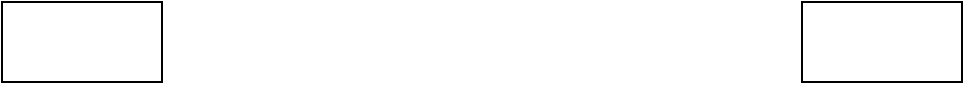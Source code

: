 <mxfile>
    <diagram id="hKzVix9h6hRu48XPa4nd" name="Page-1">
        <mxGraphModel dx="954" dy="688" grid="1" gridSize="10" guides="1" tooltips="1" connect="1" arrows="1" fold="1" page="1" pageScale="1" pageWidth="850" pageHeight="1100" math="0" shadow="0">
            <root>
                <mxCell id="0"/>
                <mxCell id="1" parent="0"/>
                <mxCell id="2" value="" style="rounded=0;whiteSpace=wrap;html=1;" vertex="1" parent="1">
                    <mxGeometry x="200" y="320" width="80" height="40" as="geometry"/>
                </mxCell>
                <mxCell id="4" value="" style="rounded=0;whiteSpace=wrap;html=1;" vertex="1" parent="1">
                    <mxGeometry x="600" y="320" width="80" height="40" as="geometry"/>
                </mxCell>
            </root>
        </mxGraphModel>
    </diagram>
</mxfile>